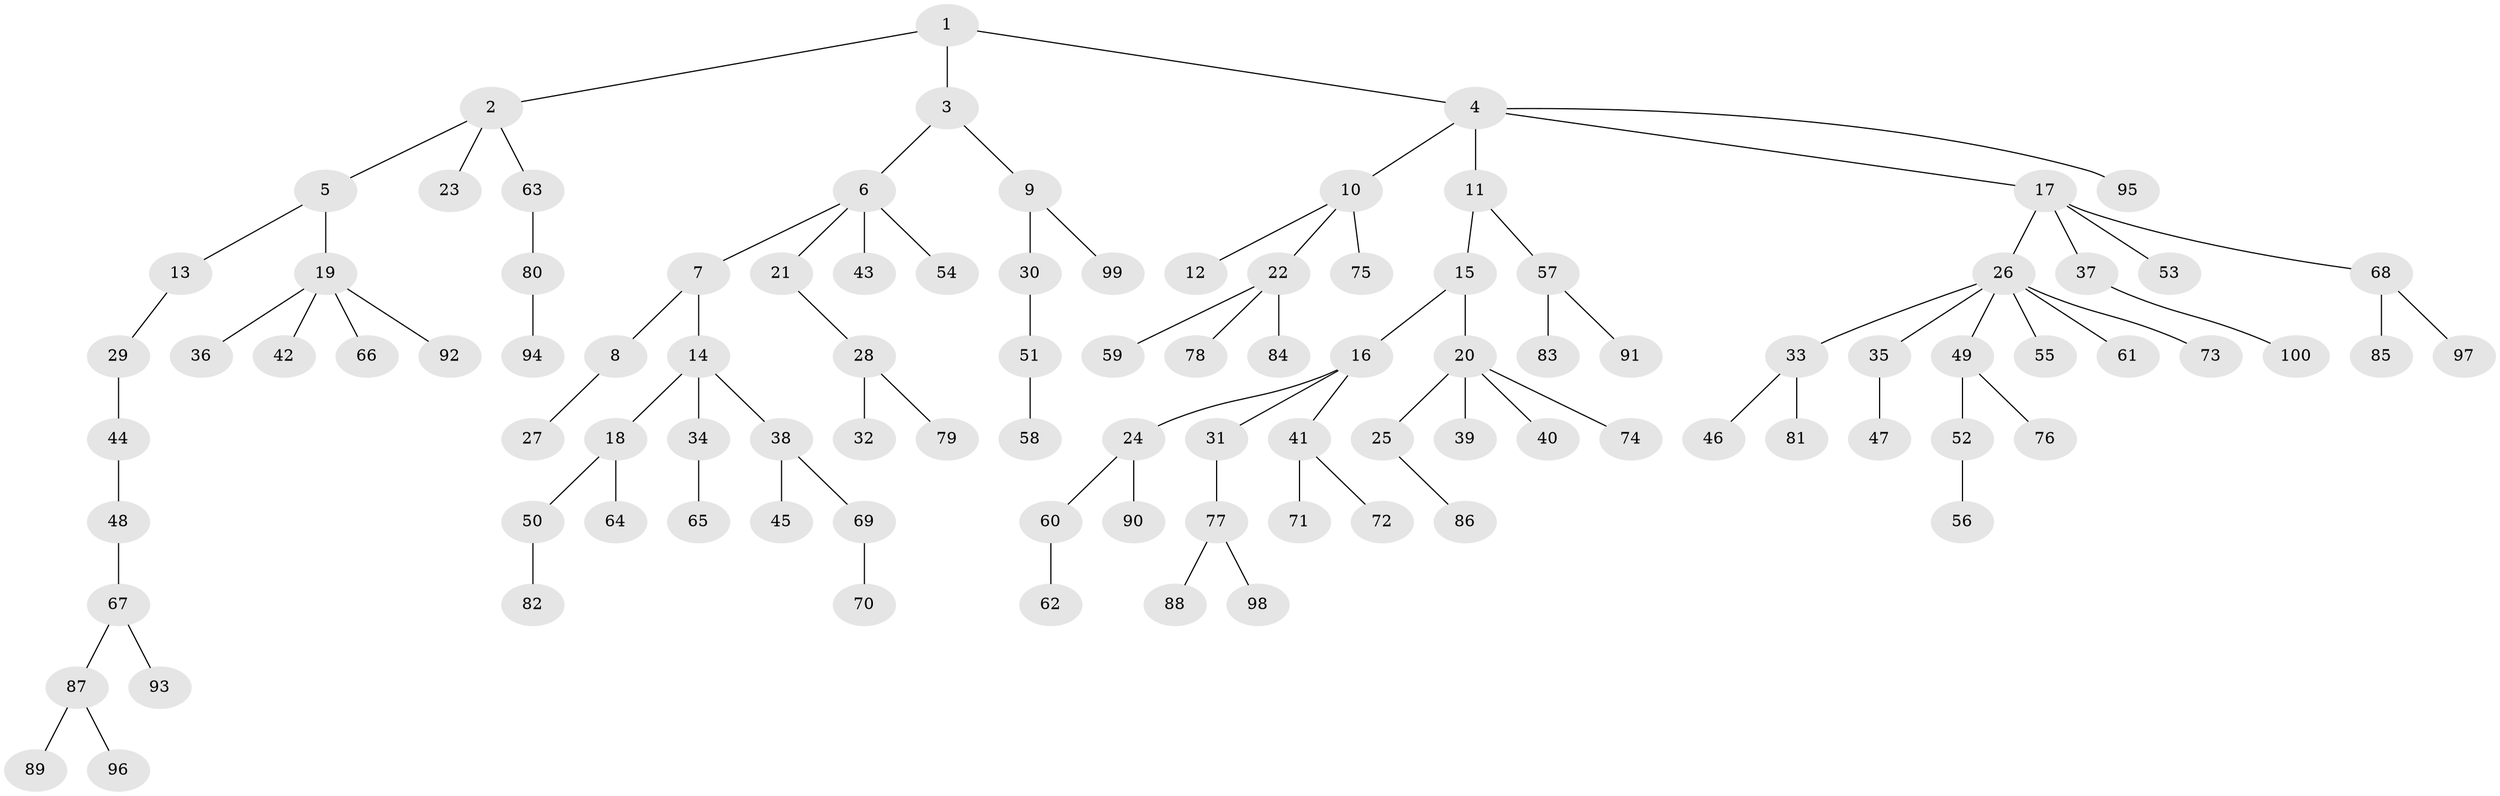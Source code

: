 // Generated by graph-tools (version 1.1) at 2025/11/02/21/25 10:11:10]
// undirected, 100 vertices, 99 edges
graph export_dot {
graph [start="1"]
  node [color=gray90,style=filled];
  1;
  2;
  3;
  4;
  5;
  6;
  7;
  8;
  9;
  10;
  11;
  12;
  13;
  14;
  15;
  16;
  17;
  18;
  19;
  20;
  21;
  22;
  23;
  24;
  25;
  26;
  27;
  28;
  29;
  30;
  31;
  32;
  33;
  34;
  35;
  36;
  37;
  38;
  39;
  40;
  41;
  42;
  43;
  44;
  45;
  46;
  47;
  48;
  49;
  50;
  51;
  52;
  53;
  54;
  55;
  56;
  57;
  58;
  59;
  60;
  61;
  62;
  63;
  64;
  65;
  66;
  67;
  68;
  69;
  70;
  71;
  72;
  73;
  74;
  75;
  76;
  77;
  78;
  79;
  80;
  81;
  82;
  83;
  84;
  85;
  86;
  87;
  88;
  89;
  90;
  91;
  92;
  93;
  94;
  95;
  96;
  97;
  98;
  99;
  100;
  1 -- 2;
  1 -- 3;
  1 -- 4;
  2 -- 5;
  2 -- 23;
  2 -- 63;
  3 -- 6;
  3 -- 9;
  4 -- 10;
  4 -- 11;
  4 -- 17;
  4 -- 95;
  5 -- 13;
  5 -- 19;
  6 -- 7;
  6 -- 21;
  6 -- 43;
  6 -- 54;
  7 -- 8;
  7 -- 14;
  8 -- 27;
  9 -- 30;
  9 -- 99;
  10 -- 12;
  10 -- 22;
  10 -- 75;
  11 -- 15;
  11 -- 57;
  13 -- 29;
  14 -- 18;
  14 -- 34;
  14 -- 38;
  15 -- 16;
  15 -- 20;
  16 -- 24;
  16 -- 31;
  16 -- 41;
  17 -- 26;
  17 -- 37;
  17 -- 53;
  17 -- 68;
  18 -- 50;
  18 -- 64;
  19 -- 36;
  19 -- 42;
  19 -- 66;
  19 -- 92;
  20 -- 25;
  20 -- 39;
  20 -- 40;
  20 -- 74;
  21 -- 28;
  22 -- 59;
  22 -- 78;
  22 -- 84;
  24 -- 60;
  24 -- 90;
  25 -- 86;
  26 -- 33;
  26 -- 35;
  26 -- 49;
  26 -- 55;
  26 -- 61;
  26 -- 73;
  28 -- 32;
  28 -- 79;
  29 -- 44;
  30 -- 51;
  31 -- 77;
  33 -- 46;
  33 -- 81;
  34 -- 65;
  35 -- 47;
  37 -- 100;
  38 -- 45;
  38 -- 69;
  41 -- 71;
  41 -- 72;
  44 -- 48;
  48 -- 67;
  49 -- 52;
  49 -- 76;
  50 -- 82;
  51 -- 58;
  52 -- 56;
  57 -- 83;
  57 -- 91;
  60 -- 62;
  63 -- 80;
  67 -- 87;
  67 -- 93;
  68 -- 85;
  68 -- 97;
  69 -- 70;
  77 -- 88;
  77 -- 98;
  80 -- 94;
  87 -- 89;
  87 -- 96;
}
